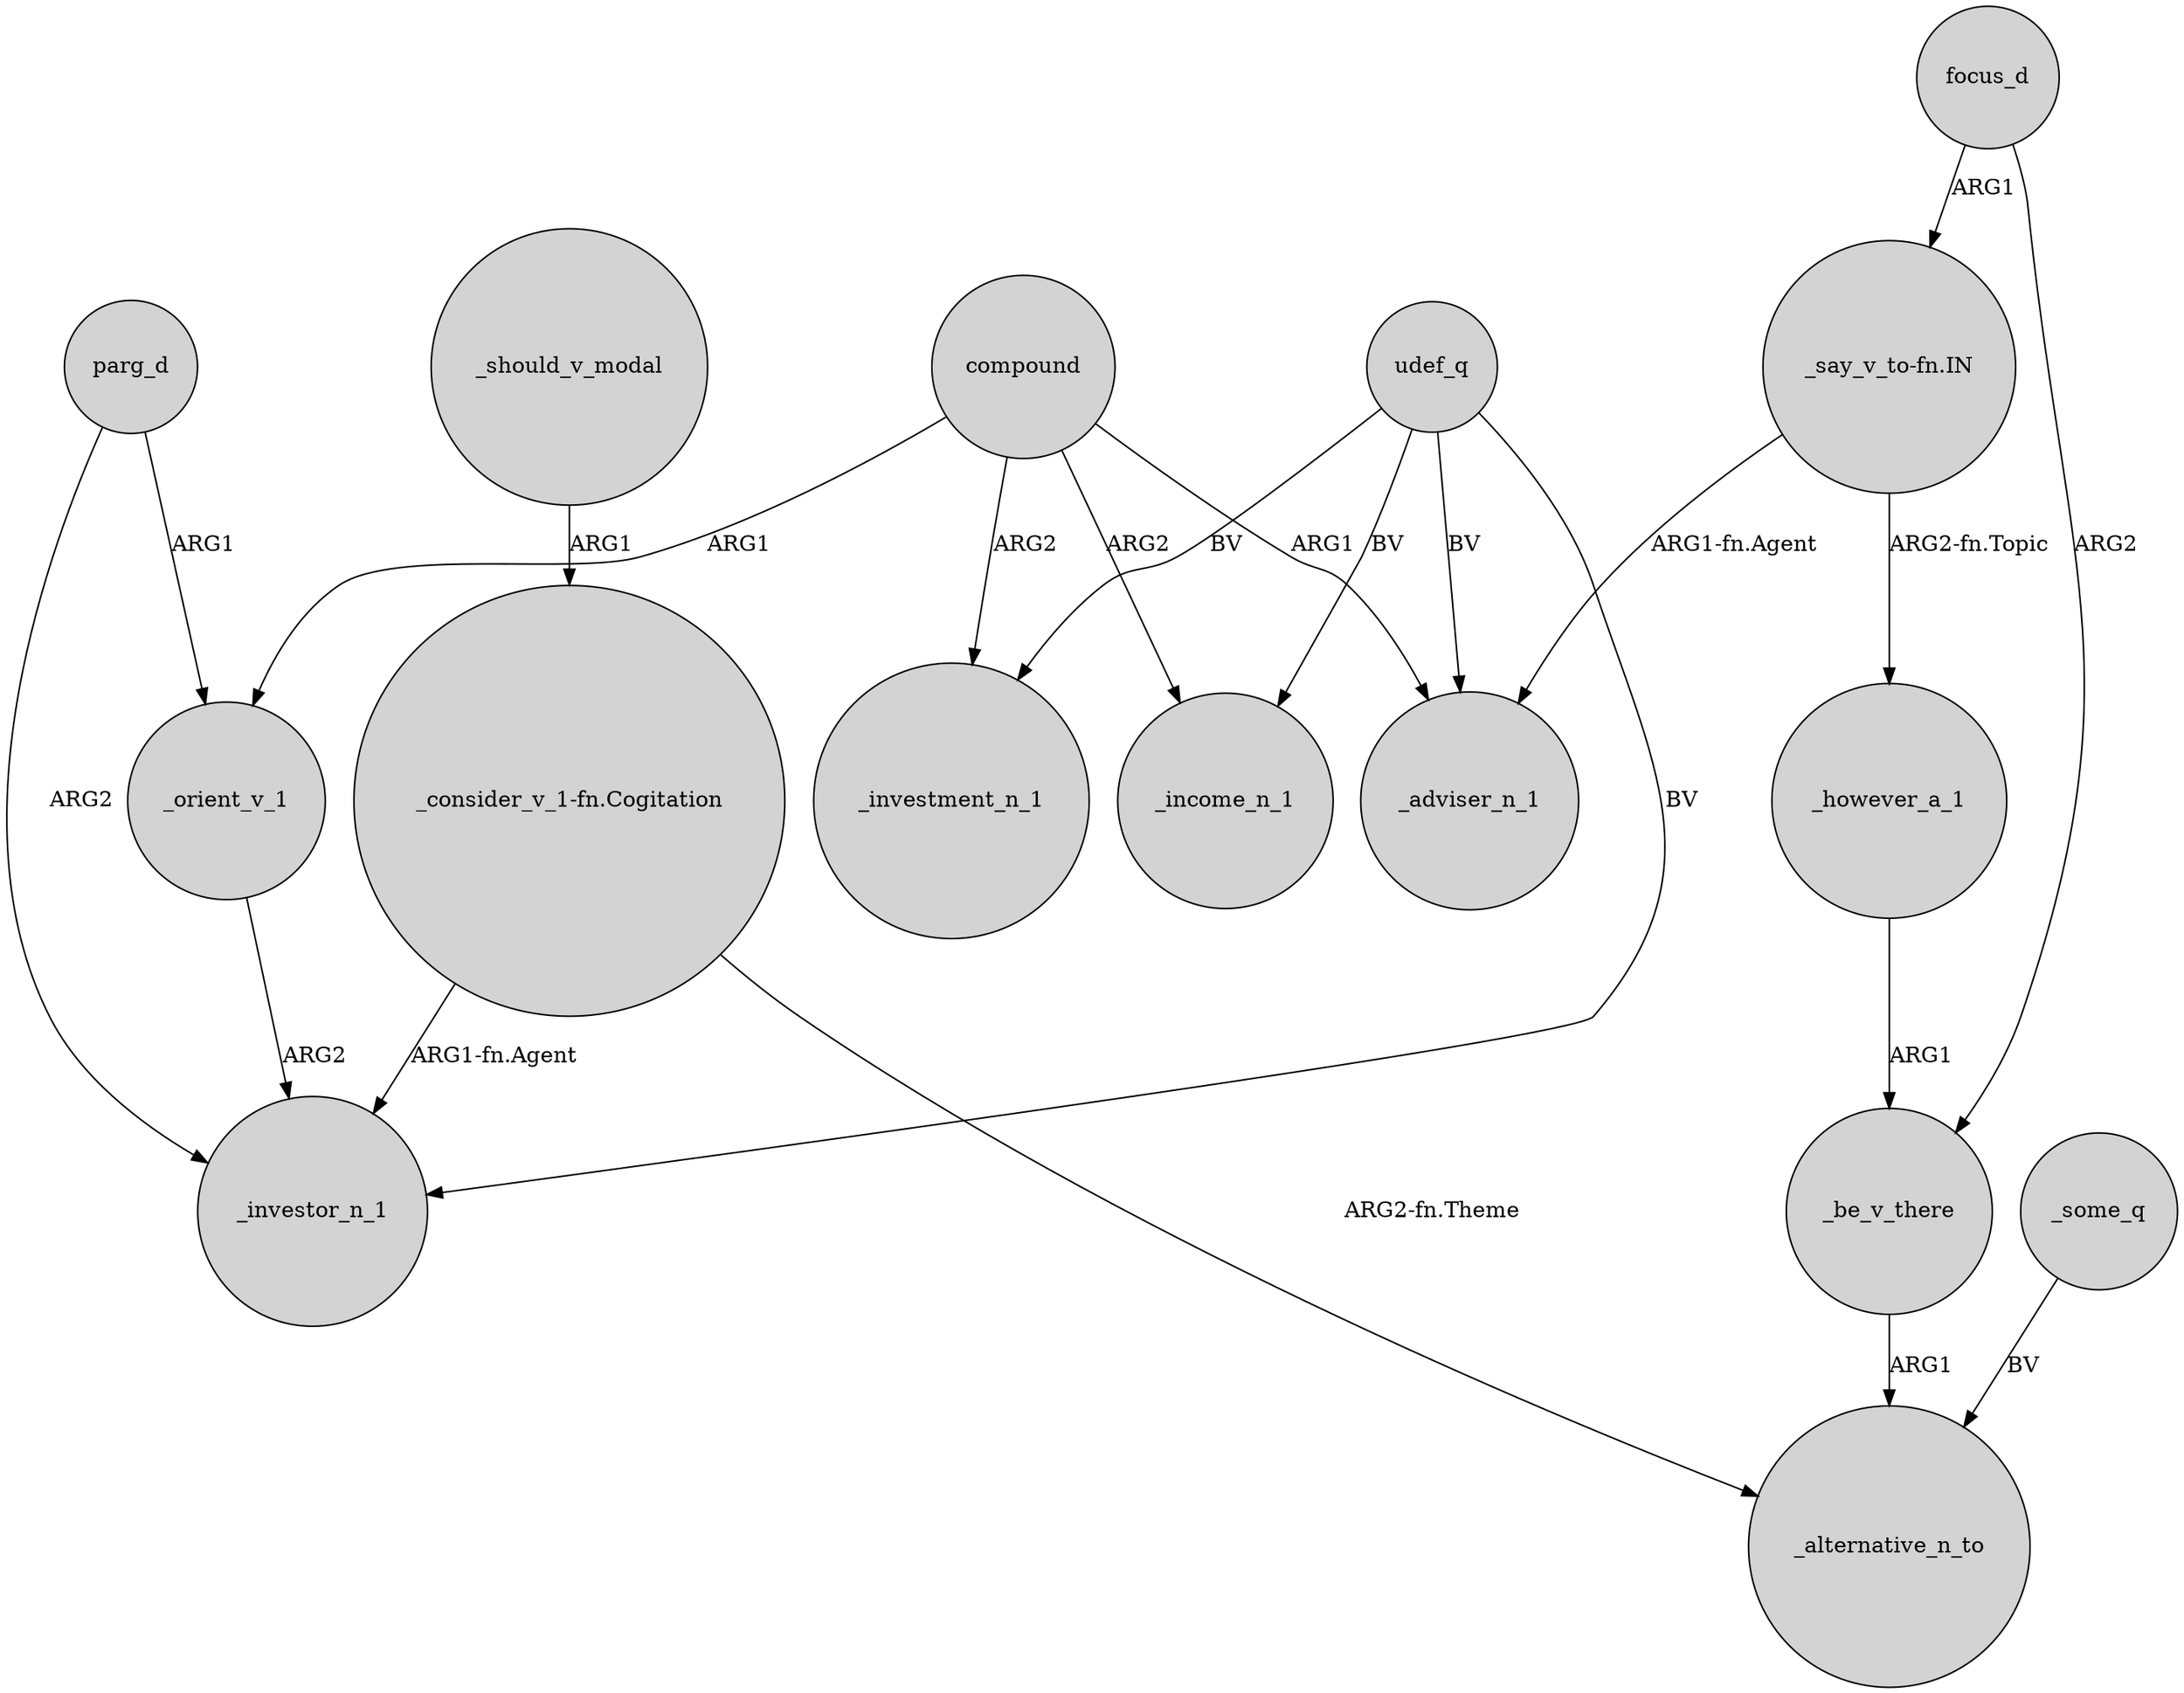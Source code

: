 digraph {
	node [shape=circle style=filled]
	_be_v_there -> _alternative_n_to [label=ARG1]
	parg_d -> _investor_n_1 [label=ARG2]
	udef_q -> _investor_n_1 [label=BV]
	parg_d -> _orient_v_1 [label=ARG1]
	"_consider_v_1-fn.Cogitation" -> _investor_n_1 [label="ARG1-fn.Agent"]
	"_consider_v_1-fn.Cogitation" -> _alternative_n_to [label="ARG2-fn.Theme"]
	_orient_v_1 -> _investor_n_1 [label=ARG2]
	compound -> _investment_n_1 [label=ARG2]
	_however_a_1 -> _be_v_there [label=ARG1]
	udef_q -> _adviser_n_1 [label=BV]
	focus_d -> "_say_v_to-fn.IN" [label=ARG1]
	"_say_v_to-fn.IN" -> _adviser_n_1 [label="ARG1-fn.Agent"]
	"_say_v_to-fn.IN" -> _however_a_1 [label="ARG2-fn.Topic"]
	compound -> _income_n_1 [label=ARG2]
	compound -> _adviser_n_1 [label=ARG1]
	_some_q -> _alternative_n_to [label=BV]
	compound -> _orient_v_1 [label=ARG1]
	udef_q -> _investment_n_1 [label=BV]
	_should_v_modal -> "_consider_v_1-fn.Cogitation" [label=ARG1]
	focus_d -> _be_v_there [label=ARG2]
	udef_q -> _income_n_1 [label=BV]
}
